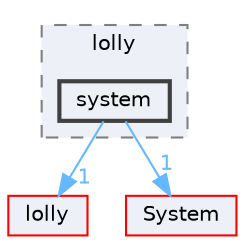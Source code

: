 digraph "system"
{
 // LATEX_PDF_SIZE
  bgcolor="transparent";
  edge [fontname=Helvetica,fontsize=10,labelfontname=Helvetica,labelfontsize=10];
  node [fontname=Helvetica,fontsize=10,shape=box,height=0.2,width=0.4];
  compound=true
  subgraph clusterdir_906012d88d63f17afb541864e9a9bce2 {
    graph [ bgcolor="#edf0f7", pencolor="grey50", label="lolly", fontname=Helvetica,fontsize=10 style="filled,dashed", URL="dir_906012d88d63f17afb541864e9a9bce2.html",tooltip=""]
  dir_0a5da1f0fca4312db90862ecf4f84067 [label="system", fillcolor="#edf0f7", color="grey25", style="filled,bold", URL="dir_0a5da1f0fca4312db90862ecf4f84067.html",tooltip=""];
  }
  dir_4e4e38b7a3cbd015b31043c806009c51 [label="lolly", fillcolor="#edf0f7", color="red", style="filled", URL="dir_4e4e38b7a3cbd015b31043c806009c51.html",tooltip=""];
  dir_9af51e3826d4f9e80d9103b2de543e84 [label="System", fillcolor="#edf0f7", color="red", style="filled", URL="dir_9af51e3826d4f9e80d9103b2de543e84.html",tooltip=""];
  dir_0a5da1f0fca4312db90862ecf4f84067->dir_4e4e38b7a3cbd015b31043c806009c51 [headlabel="1", labeldistance=1.5 headhref="dir_000039_000027.html" href="dir_000039_000027.html" color="steelblue1" fontcolor="steelblue1"];
  dir_0a5da1f0fca4312db90862ecf4f84067->dir_9af51e3826d4f9e80d9103b2de543e84 [headlabel="1", labeldistance=1.5 headhref="dir_000039_000038.html" href="dir_000039_000038.html" color="steelblue1" fontcolor="steelblue1"];
}
